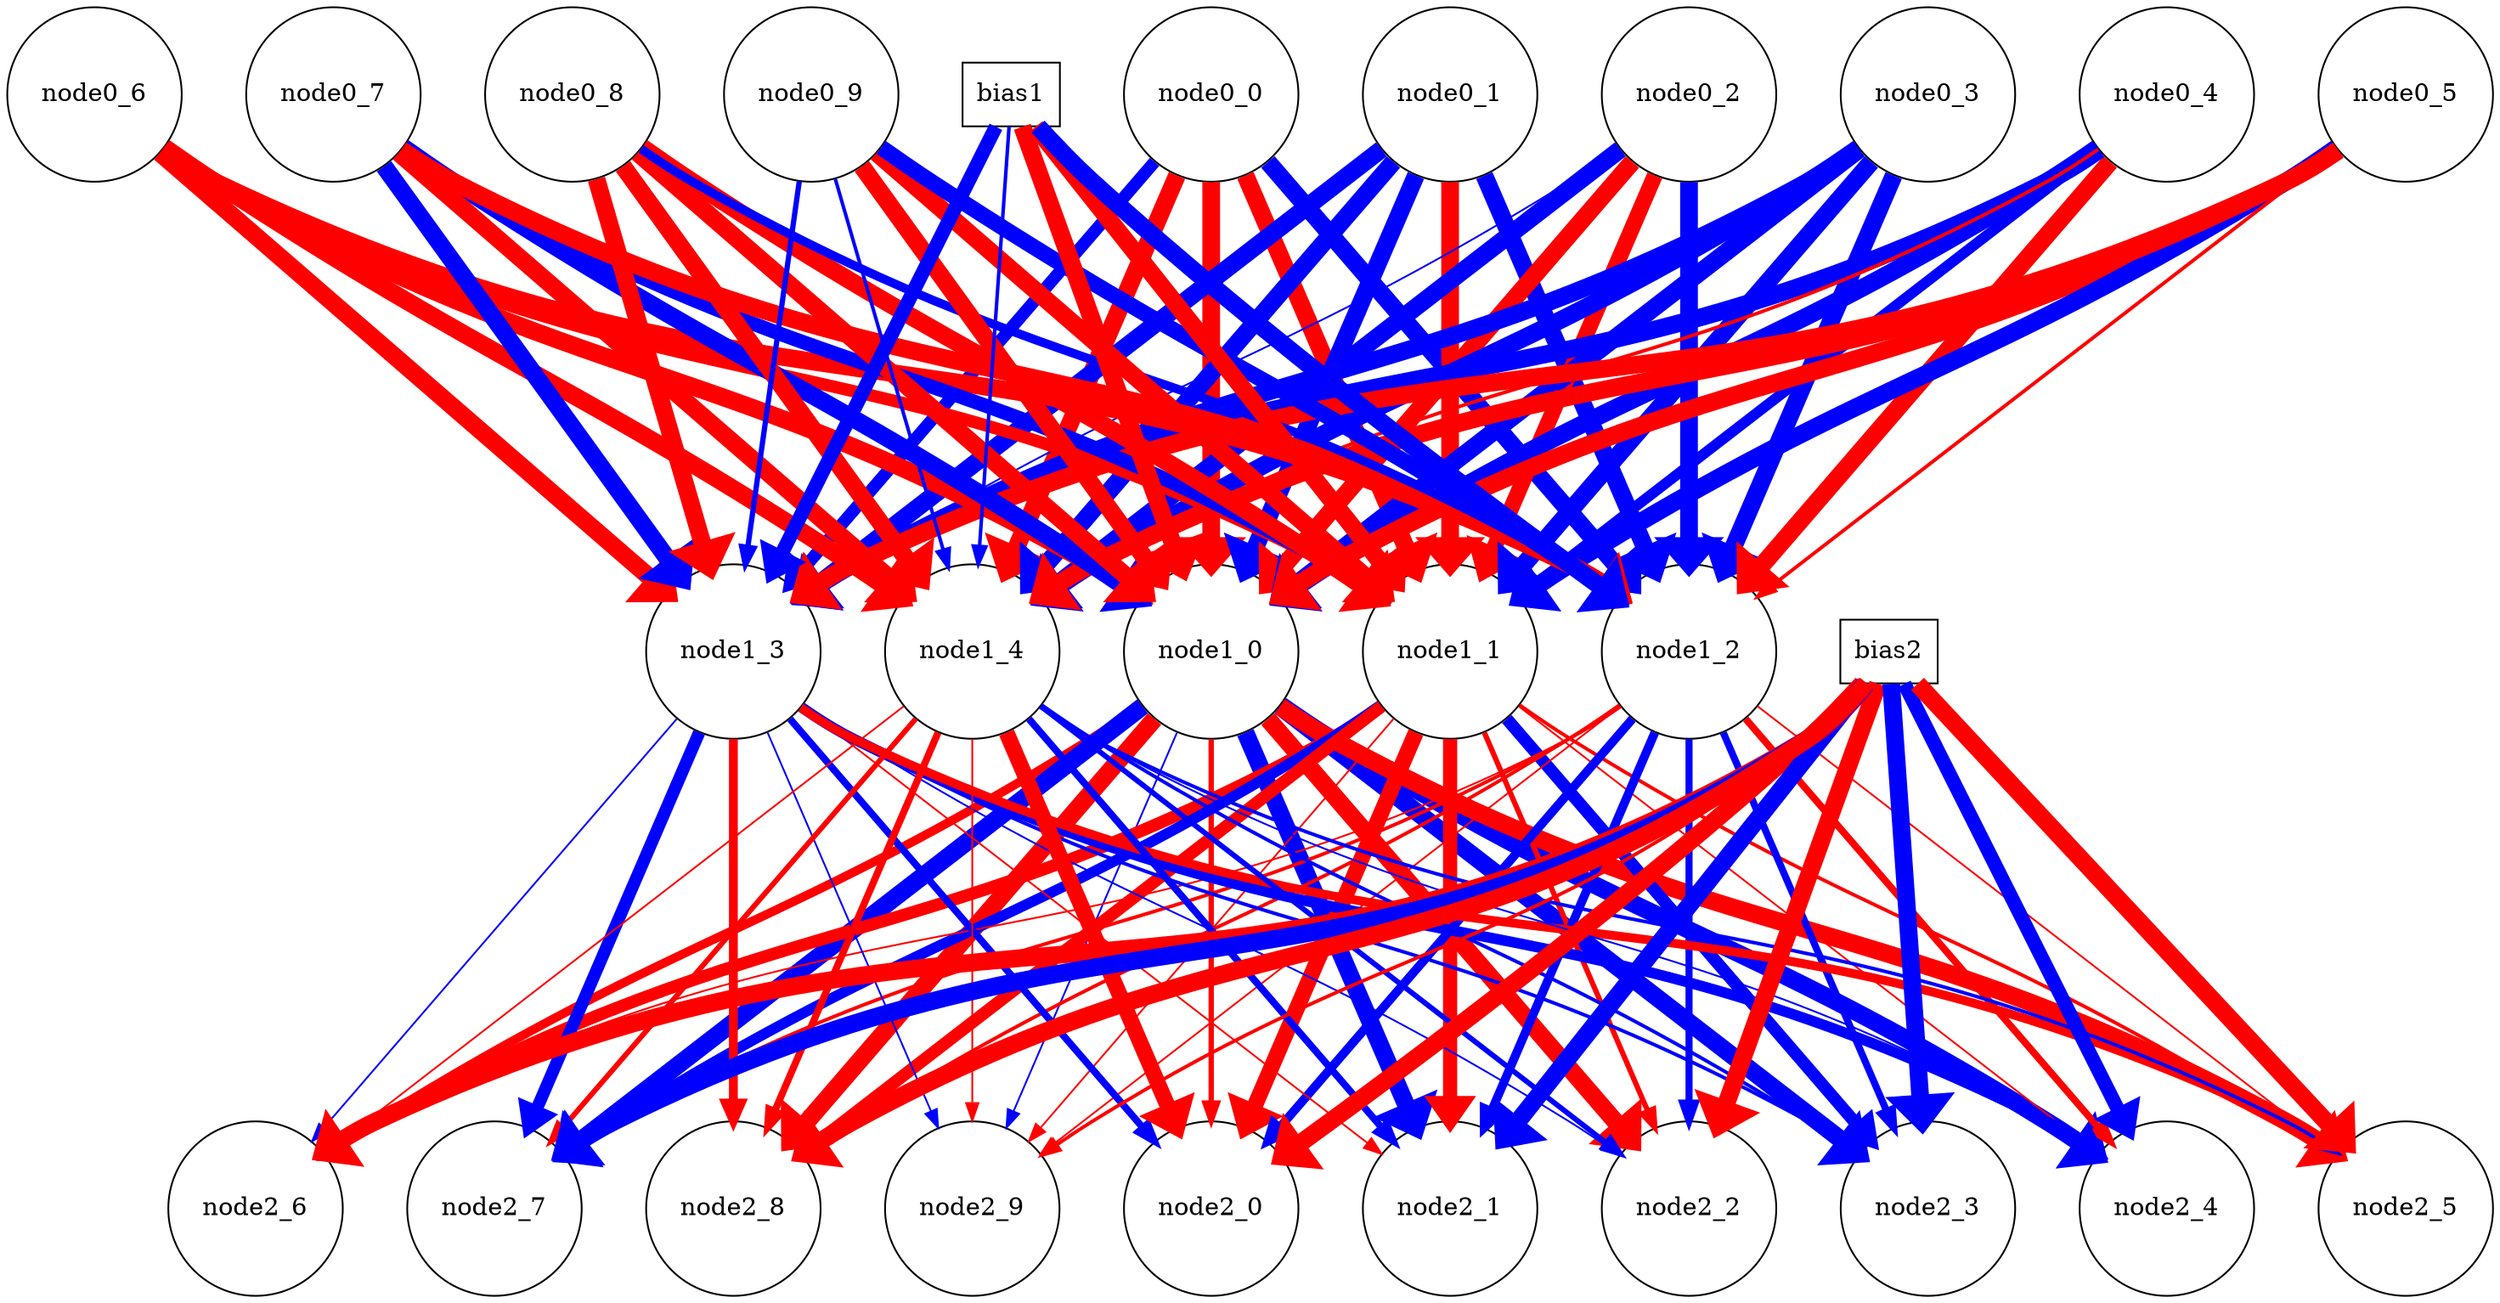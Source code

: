 digraph {
graph[rank_dir = LR, nodesep=0.5, ranksep=3.0];
node0_0 [shape=circle];
node0_1 [shape=circle];
node0_2 [shape=circle];
node0_3 [shape=circle];
node0_4 [shape=circle];
node0_5 [shape=circle];
node0_6 [shape=circle];
node0_7 [shape=circle];
node0_8 [shape=circle];
node0_9 [shape=circle];
bias1 [shape=box];
node1_0 [shape=circle];
node1_1 [shape=circle];
node1_2 [shape=circle];
node1_3 [shape=circle];
node1_4 [shape=circle];
bias2 [shape=box];
node2_0 [shape=circle];
node2_1 [shape=circle];
node2_2 [shape=circle];
node2_3 [shape=circle];
node2_4 [shape=circle];
node2_5 [shape=circle];
node2_6 [shape=circle];
node2_7 [shape=circle];
node2_8 [shape=circle];
node2_9 [shape=circle];
node0_0 -> node1_0[color = red,penwidth = 10];
node0_0 -> node1_1[color = red,penwidth = 10];
node0_0 -> node1_2[color = blue,penwidth = 10];
node0_0 -> node1_3[color = blue,penwidth = 7];
node0_0 -> node1_4[color = red,penwidth = 10];
node0_1 -> node1_0[color = blue,penwidth = 10];
node0_1 -> node1_1[color = red,penwidth = 10];
node0_1 -> node1_2[color = blue,penwidth = 10];
node0_1 -> node1_3[color = blue,penwidth = 10];
node0_1 -> node1_4[color = blue,penwidth = 10];
node0_2 -> node1_0[color = red,penwidth = 10];
node0_2 -> node1_1[color = red,penwidth = 9];
node0_2 -> node1_2[color = blue,penwidth = 10];
node0_2 -> node1_3[color = blue,penwidth = 1];
node0_2 -> node1_4[color = blue,penwidth = 10];
node0_3 -> node1_0[color = blue,penwidth = 10];
node0_3 -> node1_1[color = blue,penwidth = 10];
node0_3 -> node1_2[color = blue,penwidth = 10];
node0_3 -> node1_3[color = blue,penwidth = 10];
node0_3 -> node1_4[color = blue,penwidth = 10];
node0_4 -> node1_0[color = blue,penwidth = 10];
node0_4 -> node1_1[color = blue,penwidth = 6];
node0_4 -> node1_2[color = red,penwidth = 10];
node0_4 -> node1_3[color = blue,penwidth = 10];
node0_4 -> node1_4[color = red,penwidth = 2];
node0_5 -> node1_0[color = red,penwidth = 10];
node0_5 -> node1_1[color = blue,penwidth = 10];
node0_5 -> node1_2[color = red,penwidth = 2];
node0_5 -> node1_3[color = red,penwidth = 10];
node0_5 -> node1_4[color = red,penwidth = 10];
node0_6 -> node1_0[color = red,penwidth = 10];
node0_6 -> node1_1[color = red,penwidth = 7];
node0_6 -> node1_2[color = red,penwidth = 10];
node0_6 -> node1_3[color = red,penwidth = 10];
node0_6 -> node1_4[color = red,penwidth = 10];
node0_7 -> node1_0[color = blue,penwidth = 10];
node0_7 -> node1_1[color = blue,penwidth = 8];
node0_7 -> node1_2[color = red,penwidth = 10];
node0_7 -> node1_3[color = blue,penwidth = 10];
node0_7 -> node1_4[color = red,penwidth = 10];
node0_8 -> node1_0[color = red,penwidth = 10];
node0_8 -> node1_1[color = red,penwidth = 10];
node0_8 -> node1_2[color = blue,penwidth = 5];
node0_8 -> node1_3[color = red,penwidth = 10];
node0_8 -> node1_4[color = red,penwidth = 10];
node0_9 -> node1_0[color = red,penwidth = 10];
node0_9 -> node1_1[color = red,penwidth = 10];
node0_9 -> node1_2[color = blue,penwidth = 9];
node0_9 -> node1_3[color = blue,penwidth = 3];
node0_9 -> node1_4[color = blue,penwidth = 2];
bias1 -> node1_0[color = red,penwidth = 10];
bias1 -> node1_1[color = red,penwidth = 10];
bias1 -> node1_2[color = blue,penwidth = 10];
bias1 -> node1_3[color = blue,penwidth = 8];
bias1 -> node1_4[color = blue,penwidth = 2];
node1_0 -> node2_0[color = red,penwidth = 3];
node1_0 -> node2_1[color = blue,penwidth = 10];
node1_0 -> node2_2[color = red,penwidth = 10];
node1_0 -> node2_3[color = blue,penwidth = 10];
node1_0 -> node2_4[color = blue,penwidth = 10];
node1_0 -> node2_5[color = red,penwidth = 10];
node1_0 -> node2_6[color = red,penwidth = 5];
node1_0 -> node2_7[color = blue,penwidth = 10];
node1_0 -> node2_8[color = red,penwidth = 10];
node1_0 -> node2_9[color = blue,penwidth = 1];
node1_1 -> node2_0[color = red,penwidth = 9];
node1_1 -> node2_1[color = red,penwidth = 8];
node1_1 -> node2_2[color = red,penwidth = 3];
node1_1 -> node2_3[color = blue,penwidth = 7];
node1_1 -> node2_4[color = red,penwidth = 1];
node1_1 -> node2_5[color = red,penwidth = 2];
node1_1 -> node2_6[color = red,penwidth = 7];
node1_1 -> node2_7[color = blue,penwidth = 6];
node1_1 -> node2_8[color = red,penwidth = 7];
node1_1 -> node2_9[color = red,penwidth = 1];
node1_2 -> node2_0[color = blue,penwidth = 5];
node1_2 -> node2_1[color = blue,penwidth = 5];
node1_2 -> node2_2[color = blue,penwidth = 4];
node1_2 -> node2_3[color = blue,penwidth = 4];
node1_2 -> node2_4[color = red,penwidth = 4];
node1_2 -> node2_5[color = red,penwidth = 1];
node1_2 -> node2_6[color = red,penwidth = 1];
node1_2 -> node2_7[color = red,penwidth = 2];
node1_2 -> node2_8[color = red,penwidth = 2];
node1_2 -> node2_9[color = red,penwidth = 1];
node1_3 -> node2_0[color = blue,penwidth = 4];
node1_3 -> node2_1[color = red,penwidth = 1];
node1_3 -> node2_2[color = blue,penwidth = 1];
node1_3 -> node2_3[color = blue,penwidth = 2];
node1_3 -> node2_4[color = blue,penwidth = 6];
node1_3 -> node2_5[color = red,penwidth = 5];
node1_3 -> node2_6[color = blue,penwidth = 1];
node1_3 -> node2_7[color = blue,penwidth = 7];
node1_3 -> node2_8[color = red,penwidth = 5];
node1_3 -> node2_9[color = blue,penwidth = 1];
node1_4 -> node2_0[color = red,penwidth = 9];
node1_4 -> node2_1[color = blue,penwidth = 4];
node1_4 -> node2_2[color = blue,penwidth = 3];
node1_4 -> node2_3[color = blue,penwidth = 2];
node1_4 -> node2_4[color = blue,penwidth = 1];
node1_4 -> node2_5[color = blue,penwidth = 2];
node1_4 -> node2_6[color = red,penwidth = 1];
node1_4 -> node2_7[color = red,penwidth = 3];
node1_4 -> node2_8[color = red,penwidth = 4];
node1_4 -> node2_9[color = red,penwidth = 1];
bias2 -> node2_0[color = red,penwidth = 10];
bias2 -> node2_1[color = blue,penwidth = 10];
bias2 -> node2_2[color = red,penwidth = 10];
bias2 -> node2_3[color = blue,penwidth = 10];
bias2 -> node2_4[color = blue,penwidth = 8];
bias2 -> node2_5[color = red,penwidth = 10];
bias2 -> node2_6[color = red,penwidth = 10];
bias2 -> node2_7[color = blue,penwidth = 10];
bias2 -> node2_8[color = red,penwidth = 10];
bias2 -> node2_9[color = red,penwidth = 2];
{rank = same; node0_0; node0_1; node0_2; node0_3; node0_4; node0_5; node0_6; node0_7; node0_8; node0_9; bias1; }
{rank = same; node1_0; node1_1; node1_2; node1_3; node1_4; bias2; }
{rank = same; node2_0; node2_1; node2_2; node2_3; node2_4; node2_5; node2_6; node2_7; node2_8; node2_9; }
}
